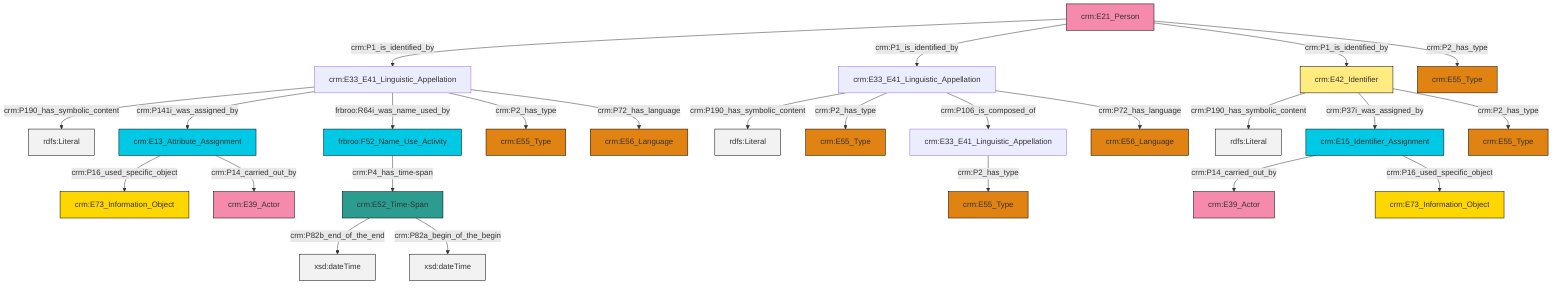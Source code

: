 graph TD
classDef Literal fill:#f2f2f2,stroke:#000000;
classDef CRM_Entity fill:#FFFFFF,stroke:#000000;
classDef Temporal_Entity fill:#00C9E6, stroke:#000000;
classDef Type fill:#E18312, stroke:#000000;
classDef Time-Span fill:#2C9C91, stroke:#000000;
classDef Appellation fill:#FFEB7F, stroke:#000000;
classDef Place fill:#008836, stroke:#000000;
classDef Persistent_Item fill:#B266B2, stroke:#000000;
classDef Conceptual_Object fill:#FFD700, stroke:#000000;
classDef Physical_Thing fill:#D2B48C, stroke:#000000;
classDef Actor fill:#f58aad, stroke:#000000;
classDef PC_Classes fill:#4ce600, stroke:#000000;
classDef Multi fill:#cccccc,stroke:#000000;

4["frbroo:F52_Name_Use_Activity"]:::Temporal_Entity -->|crm:P4_has_time-span| 5["crm:E52_Time-Span"]:::Time-Span
6["crm:E33_E41_Linguistic_Appellation"]:::Default -->|crm:P190_has_symbolic_content| 7[rdfs:Literal]:::Literal
15["crm:E21_Person"]:::Actor -->|crm:P1_is_identified_by| 6["crm:E33_E41_Linguistic_Appellation"]:::Default
2["crm:E33_E41_Linguistic_Appellation"]:::Default -->|crm:P190_has_symbolic_content| 18[rdfs:Literal]:::Literal
6["crm:E33_E41_Linguistic_Appellation"]:::Default -->|crm:P141i_was_assigned_by| 21["crm:E13_Attribute_Assignment"]:::Temporal_Entity
5["crm:E52_Time-Span"]:::Time-Span -->|crm:P82b_end_of_the_end| 24[xsd:dateTime]:::Literal
27["crm:E42_Identifier"]:::Appellation -->|crm:P190_has_symbolic_content| 28[rdfs:Literal]:::Literal
13["crm:E15_Identifier_Assignment"]:::Temporal_Entity -->|crm:P14_carried_out_by| 29["crm:E39_Actor"]:::Actor
13["crm:E15_Identifier_Assignment"]:::Temporal_Entity -->|crm:P16_used_specific_object| 30["crm:E73_Information_Object"]:::Conceptual_Object
15["crm:E21_Person"]:::Actor -->|crm:P1_is_identified_by| 2["crm:E33_E41_Linguistic_Appellation"]:::Default
15["crm:E21_Person"]:::Actor -->|crm:P1_is_identified_by| 27["crm:E42_Identifier"]:::Appellation
21["crm:E13_Attribute_Assignment"]:::Temporal_Entity -->|crm:P16_used_specific_object| 31["crm:E73_Information_Object"]:::Conceptual_Object
15["crm:E21_Person"]:::Actor -->|crm:P2_has_type| 8["crm:E55_Type"]:::Type
22["crm:E33_E41_Linguistic_Appellation"]:::Default -->|crm:P2_has_type| 16["crm:E55_Type"]:::Type
5["crm:E52_Time-Span"]:::Time-Span -->|crm:P82a_begin_of_the_begin| 36[xsd:dateTime]:::Literal
2["crm:E33_E41_Linguistic_Appellation"]:::Default -->|crm:P2_has_type| 19["crm:E55_Type"]:::Type
27["crm:E42_Identifier"]:::Appellation -->|crm:P37i_was_assigned_by| 13["crm:E15_Identifier_Assignment"]:::Temporal_Entity
27["crm:E42_Identifier"]:::Appellation -->|crm:P2_has_type| 40["crm:E55_Type"]:::Type
2["crm:E33_E41_Linguistic_Appellation"]:::Default -->|crm:P106_is_composed_of| 22["crm:E33_E41_Linguistic_Appellation"]:::Default
6["crm:E33_E41_Linguistic_Appellation"]:::Default -->|frbroo:R64i_was_name_used_by| 4["frbroo:F52_Name_Use_Activity"]:::Temporal_Entity
6["crm:E33_E41_Linguistic_Appellation"]:::Default -->|crm:P2_has_type| 34["crm:E55_Type"]:::Type
2["crm:E33_E41_Linguistic_Appellation"]:::Default -->|crm:P72_has_language| 0["crm:E56_Language"]:::Type
21["crm:E13_Attribute_Assignment"]:::Temporal_Entity -->|crm:P14_carried_out_by| 11["crm:E39_Actor"]:::Actor
6["crm:E33_E41_Linguistic_Appellation"]:::Default -->|crm:P72_has_language| 25["crm:E56_Language"]:::Type